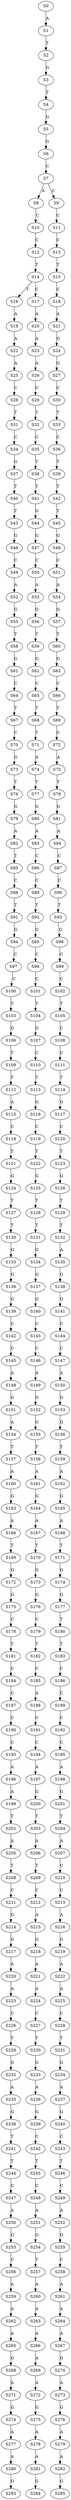 strict digraph  {
	S0 -> S1 [ label = A ];
	S1 -> S2 [ label = T ];
	S2 -> S3 [ label = G ];
	S3 -> S4 [ label = T ];
	S4 -> S5 [ label = G ];
	S5 -> S6 [ label = G ];
	S6 -> S7 [ label = C ];
	S7 -> S8 [ label = A ];
	S7 -> S9 [ label = C ];
	S8 -> S10 [ label = C ];
	S9 -> S11 [ label = C ];
	S10 -> S12 [ label = C ];
	S11 -> S13 [ label = C ];
	S12 -> S14 [ label = T ];
	S13 -> S15 [ label = T ];
	S14 -> S16 [ label = T ];
	S14 -> S17 [ label = C ];
	S15 -> S18 [ label = C ];
	S16 -> S19 [ label = A ];
	S17 -> S20 [ label = A ];
	S18 -> S21 [ label = A ];
	S19 -> S22 [ label = A ];
	S20 -> S23 [ label = A ];
	S21 -> S24 [ label = G ];
	S22 -> S25 [ label = A ];
	S23 -> S26 [ label = A ];
	S24 -> S27 [ label = G ];
	S25 -> S28 [ label = C ];
	S26 -> S29 [ label = C ];
	S27 -> S30 [ label = C ];
	S28 -> S31 [ label = T ];
	S29 -> S32 [ label = T ];
	S30 -> S33 [ label = T ];
	S31 -> S34 [ label = C ];
	S32 -> S35 [ label = C ];
	S33 -> S36 [ label = C ];
	S34 -> S37 [ label = G ];
	S35 -> S38 [ label = T ];
	S36 -> S39 [ label = T ];
	S37 -> S40 [ label = T ];
	S38 -> S41 [ label = T ];
	S39 -> S42 [ label = T ];
	S40 -> S43 [ label = T ];
	S41 -> S44 [ label = G ];
	S42 -> S45 [ label = T ];
	S43 -> S46 [ label = G ];
	S44 -> S47 [ label = G ];
	S45 -> S48 [ label = G ];
	S46 -> S49 [ label = C ];
	S47 -> S50 [ label = C ];
	S48 -> S51 [ label = C ];
	S49 -> S52 [ label = A ];
	S50 -> S53 [ label = A ];
	S51 -> S54 [ label = A ];
	S52 -> S55 [ label = G ];
	S53 -> S56 [ label = G ];
	S54 -> S57 [ label = G ];
	S55 -> S58 [ label = T ];
	S56 -> S59 [ label = T ];
	S57 -> S60 [ label = T ];
	S58 -> S61 [ label = G ];
	S59 -> S62 [ label = G ];
	S60 -> S63 [ label = G ];
	S61 -> S64 [ label = C ];
	S62 -> S65 [ label = C ];
	S63 -> S66 [ label = C ];
	S64 -> S67 [ label = T ];
	S65 -> S68 [ label = T ];
	S66 -> S69 [ label = T ];
	S67 -> S70 [ label = C ];
	S68 -> S71 [ label = T ];
	S69 -> S72 [ label = C ];
	S70 -> S73 [ label = G ];
	S71 -> S74 [ label = A ];
	S72 -> S75 [ label = A ];
	S73 -> S76 [ label = T ];
	S74 -> S77 [ label = T ];
	S75 -> S78 [ label = T ];
	S76 -> S79 [ label = G ];
	S77 -> S80 [ label = G ];
	S78 -> S81 [ label = G ];
	S79 -> S82 [ label = A ];
	S80 -> S83 [ label = A ];
	S81 -> S84 [ label = A ];
	S82 -> S85 [ label = T ];
	S83 -> S86 [ label = C ];
	S84 -> S87 [ label = C ];
	S85 -> S88 [ label = C ];
	S86 -> S89 [ label = C ];
	S87 -> S90 [ label = C ];
	S88 -> S91 [ label = T ];
	S89 -> S92 [ label = T ];
	S90 -> S93 [ label = T ];
	S91 -> S94 [ label = G ];
	S92 -> S95 [ label = G ];
	S93 -> S96 [ label = G ];
	S94 -> S97 [ label = C ];
	S95 -> S98 [ label = C ];
	S96 -> S99 [ label = C ];
	S97 -> S100 [ label = C ];
	S98 -> S101 [ label = C ];
	S99 -> S102 [ label = C ];
	S100 -> S103 [ label = T ];
	S101 -> S104 [ label = T ];
	S102 -> S105 [ label = T ];
	S103 -> S106 [ label = G ];
	S104 -> S107 [ label = G ];
	S105 -> S108 [ label = C ];
	S106 -> S109 [ label = T ];
	S107 -> S110 [ label = C ];
	S108 -> S111 [ label = C ];
	S109 -> S112 [ label = T ];
	S110 -> S113 [ label = T ];
	S111 -> S114 [ label = T ];
	S112 -> S115 [ label = A ];
	S113 -> S116 [ label = G ];
	S114 -> S117 [ label = G ];
	S115 -> S118 [ label = C ];
	S116 -> S119 [ label = C ];
	S117 -> S120 [ label = C ];
	S118 -> S121 [ label = T ];
	S119 -> S122 [ label = T ];
	S120 -> S123 [ label = T ];
	S121 -> S124 [ label = G ];
	S122 -> S125 [ label = G ];
	S123 -> S126 [ label = G ];
	S124 -> S127 [ label = T ];
	S125 -> S128 [ label = T ];
	S126 -> S129 [ label = T ];
	S127 -> S130 [ label = T ];
	S128 -> S131 [ label = T ];
	S129 -> S132 [ label = T ];
	S130 -> S133 [ label = G ];
	S131 -> S134 [ label = G ];
	S132 -> S135 [ label = A ];
	S133 -> S136 [ label = G ];
	S134 -> S137 [ label = G ];
	S135 -> S138 [ label = G ];
	S136 -> S139 [ label = G ];
	S137 -> S140 [ label = G ];
	S138 -> S141 [ label = G ];
	S139 -> S142 [ label = C ];
	S140 -> S143 [ label = C ];
	S141 -> S144 [ label = C ];
	S142 -> S145 [ label = C ];
	S143 -> S146 [ label = C ];
	S144 -> S147 [ label = C ];
	S145 -> S148 [ label = A ];
	S146 -> S149 [ label = A ];
	S147 -> S150 [ label = A ];
	S148 -> S151 [ label = G ];
	S149 -> S152 [ label = G ];
	S150 -> S153 [ label = G ];
	S151 -> S154 [ label = A ];
	S152 -> S155 [ label = G ];
	S153 -> S156 [ label = G ];
	S154 -> S157 [ label = T ];
	S155 -> S158 [ label = T ];
	S156 -> S159 [ label = T ];
	S157 -> S160 [ label = A ];
	S158 -> S161 [ label = A ];
	S159 -> S162 [ label = A ];
	S160 -> S163 [ label = G ];
	S161 -> S164 [ label = G ];
	S162 -> S165 [ label = G ];
	S163 -> S166 [ label = A ];
	S164 -> S167 [ label = A ];
	S165 -> S168 [ label = A ];
	S166 -> S169 [ label = T ];
	S167 -> S170 [ label = T ];
	S168 -> S171 [ label = T ];
	S169 -> S172 [ label = G ];
	S170 -> S173 [ label = G ];
	S171 -> S174 [ label = G ];
	S172 -> S175 [ label = G ];
	S173 -> S176 [ label = G ];
	S174 -> S177 [ label = G ];
	S175 -> S178 [ label = C ];
	S176 -> S179 [ label = C ];
	S177 -> S180 [ label = T ];
	S178 -> S181 [ label = T ];
	S179 -> S182 [ label = T ];
	S180 -> S183 [ label = T ];
	S181 -> S184 [ label = C ];
	S182 -> S185 [ label = C ];
	S183 -> S186 [ label = C ];
	S184 -> S187 [ label = C ];
	S185 -> S188 [ label = A ];
	S186 -> S189 [ label = C ];
	S187 -> S190 [ label = C ];
	S188 -> S191 [ label = C ];
	S189 -> S192 [ label = C ];
	S190 -> S193 [ label = C ];
	S191 -> S194 [ label = C ];
	S192 -> S195 [ label = C ];
	S193 -> S196 [ label = A ];
	S194 -> S197 [ label = A ];
	S195 -> S198 [ label = A ];
	S196 -> S199 [ label = A ];
	S197 -> S200 [ label = G ];
	S198 -> S201 [ label = G ];
	S199 -> S202 [ label = T ];
	S200 -> S203 [ label = T ];
	S201 -> S204 [ label = T ];
	S202 -> S205 [ label = A ];
	S203 -> S206 [ label = A ];
	S204 -> S207 [ label = A ];
	S205 -> S208 [ label = T ];
	S206 -> S209 [ label = T ];
	S207 -> S210 [ label = C ];
	S208 -> S211 [ label = C ];
	S209 -> S212 [ label = C ];
	S210 -> S213 [ label = C ];
	S211 -> S214 [ label = G ];
	S212 -> S215 [ label = A ];
	S213 -> S216 [ label = A ];
	S214 -> S217 [ label = G ];
	S215 -> S218 [ label = G ];
	S216 -> S219 [ label = G ];
	S217 -> S220 [ label = A ];
	S218 -> S221 [ label = A ];
	S219 -> S222 [ label = A ];
	S220 -> S223 [ label = A ];
	S221 -> S224 [ label = A ];
	S222 -> S225 [ label = A ];
	S223 -> S226 [ label = C ];
	S224 -> S227 [ label = C ];
	S225 -> S228 [ label = C ];
	S226 -> S229 [ label = T ];
	S227 -> S230 [ label = T ];
	S228 -> S231 [ label = T ];
	S229 -> S232 [ label = G ];
	S230 -> S233 [ label = G ];
	S231 -> S234 [ label = G ];
	S232 -> S235 [ label = A ];
	S233 -> S236 [ label = A ];
	S234 -> S237 [ label = A ];
	S235 -> S238 [ label = G ];
	S236 -> S239 [ label = G ];
	S237 -> S240 [ label = G ];
	S238 -> S241 [ label = T ];
	S239 -> S242 [ label = C ];
	S240 -> S243 [ label = C ];
	S241 -> S244 [ label = T ];
	S242 -> S245 [ label = T ];
	S243 -> S246 [ label = T ];
	S244 -> S247 [ label = C ];
	S245 -> S248 [ label = C ];
	S246 -> S249 [ label = C ];
	S247 -> S250 [ label = A ];
	S248 -> S251 [ label = A ];
	S249 -> S252 [ label = A ];
	S250 -> S253 [ label = G ];
	S251 -> S254 [ label = G ];
	S252 -> S255 [ label = G ];
	S253 -> S256 [ label = C ];
	S254 -> S257 [ label = T ];
	S255 -> S258 [ label = C ];
	S256 -> S259 [ label = A ];
	S257 -> S260 [ label = A ];
	S258 -> S261 [ label = A ];
	S259 -> S262 [ label = A ];
	S260 -> S263 [ label = A ];
	S261 -> S264 [ label = A ];
	S262 -> S265 [ label = A ];
	S263 -> S266 [ label = A ];
	S264 -> S267 [ label = A ];
	S265 -> S268 [ label = G ];
	S266 -> S269 [ label = A ];
	S267 -> S270 [ label = G ];
	S268 -> S271 [ label = A ];
	S269 -> S272 [ label = A ];
	S270 -> S273 [ label = A ];
	S271 -> S274 [ label = G ];
	S272 -> S275 [ label = G ];
	S273 -> S276 [ label = G ];
	S274 -> S277 [ label = A ];
	S275 -> S278 [ label = A ];
	S276 -> S279 [ label = A ];
	S277 -> S280 [ label = A ];
	S278 -> S281 [ label = A ];
	S279 -> S282 [ label = A ];
	S280 -> S283 [ label = G ];
	S281 -> S284 [ label = G ];
	S282 -> S285 [ label = G ];
}
